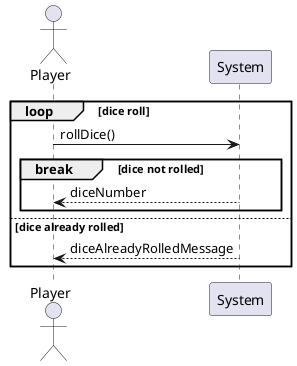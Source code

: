@startuml
actor Player
loop dice roll
Player -> System : rollDice()
break dice not rolled
System --> Player : diceNumber
end
else dice already rolled
System --> Player : diceAlreadyRolledMessage
end
@enduml